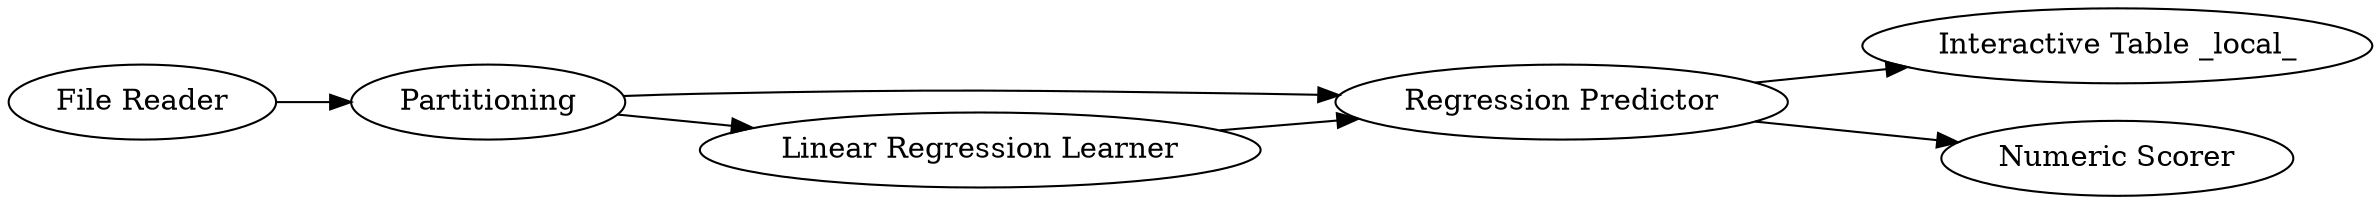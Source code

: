 digraph {
	19 -> 9
	19 -> 36
	17 -> 19
	2 -> 19
	1 -> 2
	2 -> 17
	1 [label="File Reader"]
	36 [label="Numeric Scorer"]
	9 [label="Interactive Table _local_"]
	17 [label="Linear Regression Learner"]
	2 [label=Partitioning]
	19 [label="Regression Predictor"]
	rankdir=LR
}
